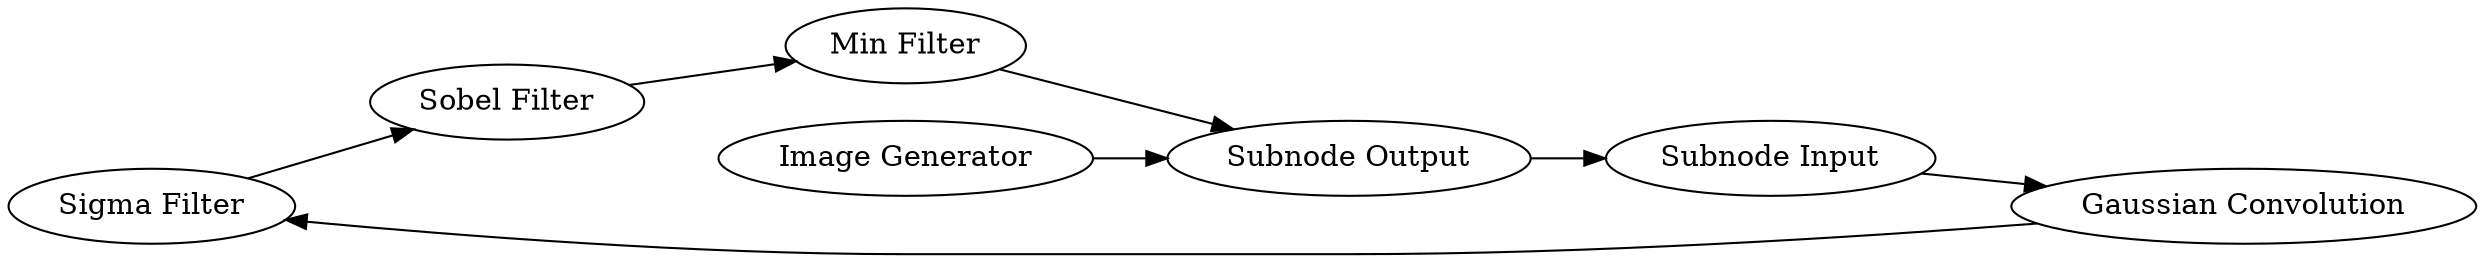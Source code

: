 digraph {
	3 -> 9
	13 -> 3
	11 -> 13
	9 -> 10
	10 -> 12
	12 -> 11
	8 -> 12
	13 [label="Gaussian Convolution"]
	9 [label="Sobel Filter"]
	11 [label="Subnode Input"]
	10 [label="Min Filter"]
	8 [label="Image Generator"]
	3 [label="Sigma Filter"]
	12 [label="Subnode Output"]
	rankdir=LR
}
